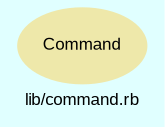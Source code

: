 digraph TopLevel {
    compound = true
    bgcolor = lightcyan1
    fontname = Arial
    fontsize = 8
    label = "lib/command.rb"
    node [
        fontname = Arial,
        fontsize = 8,
        color = black
    ]

    Command [
        fontcolor = black,
        URL = "classes/Command.html",
        shape = ellipse,
        color = palegoldenrod,
        style = filled,
        label = "Command"
    ]

}


